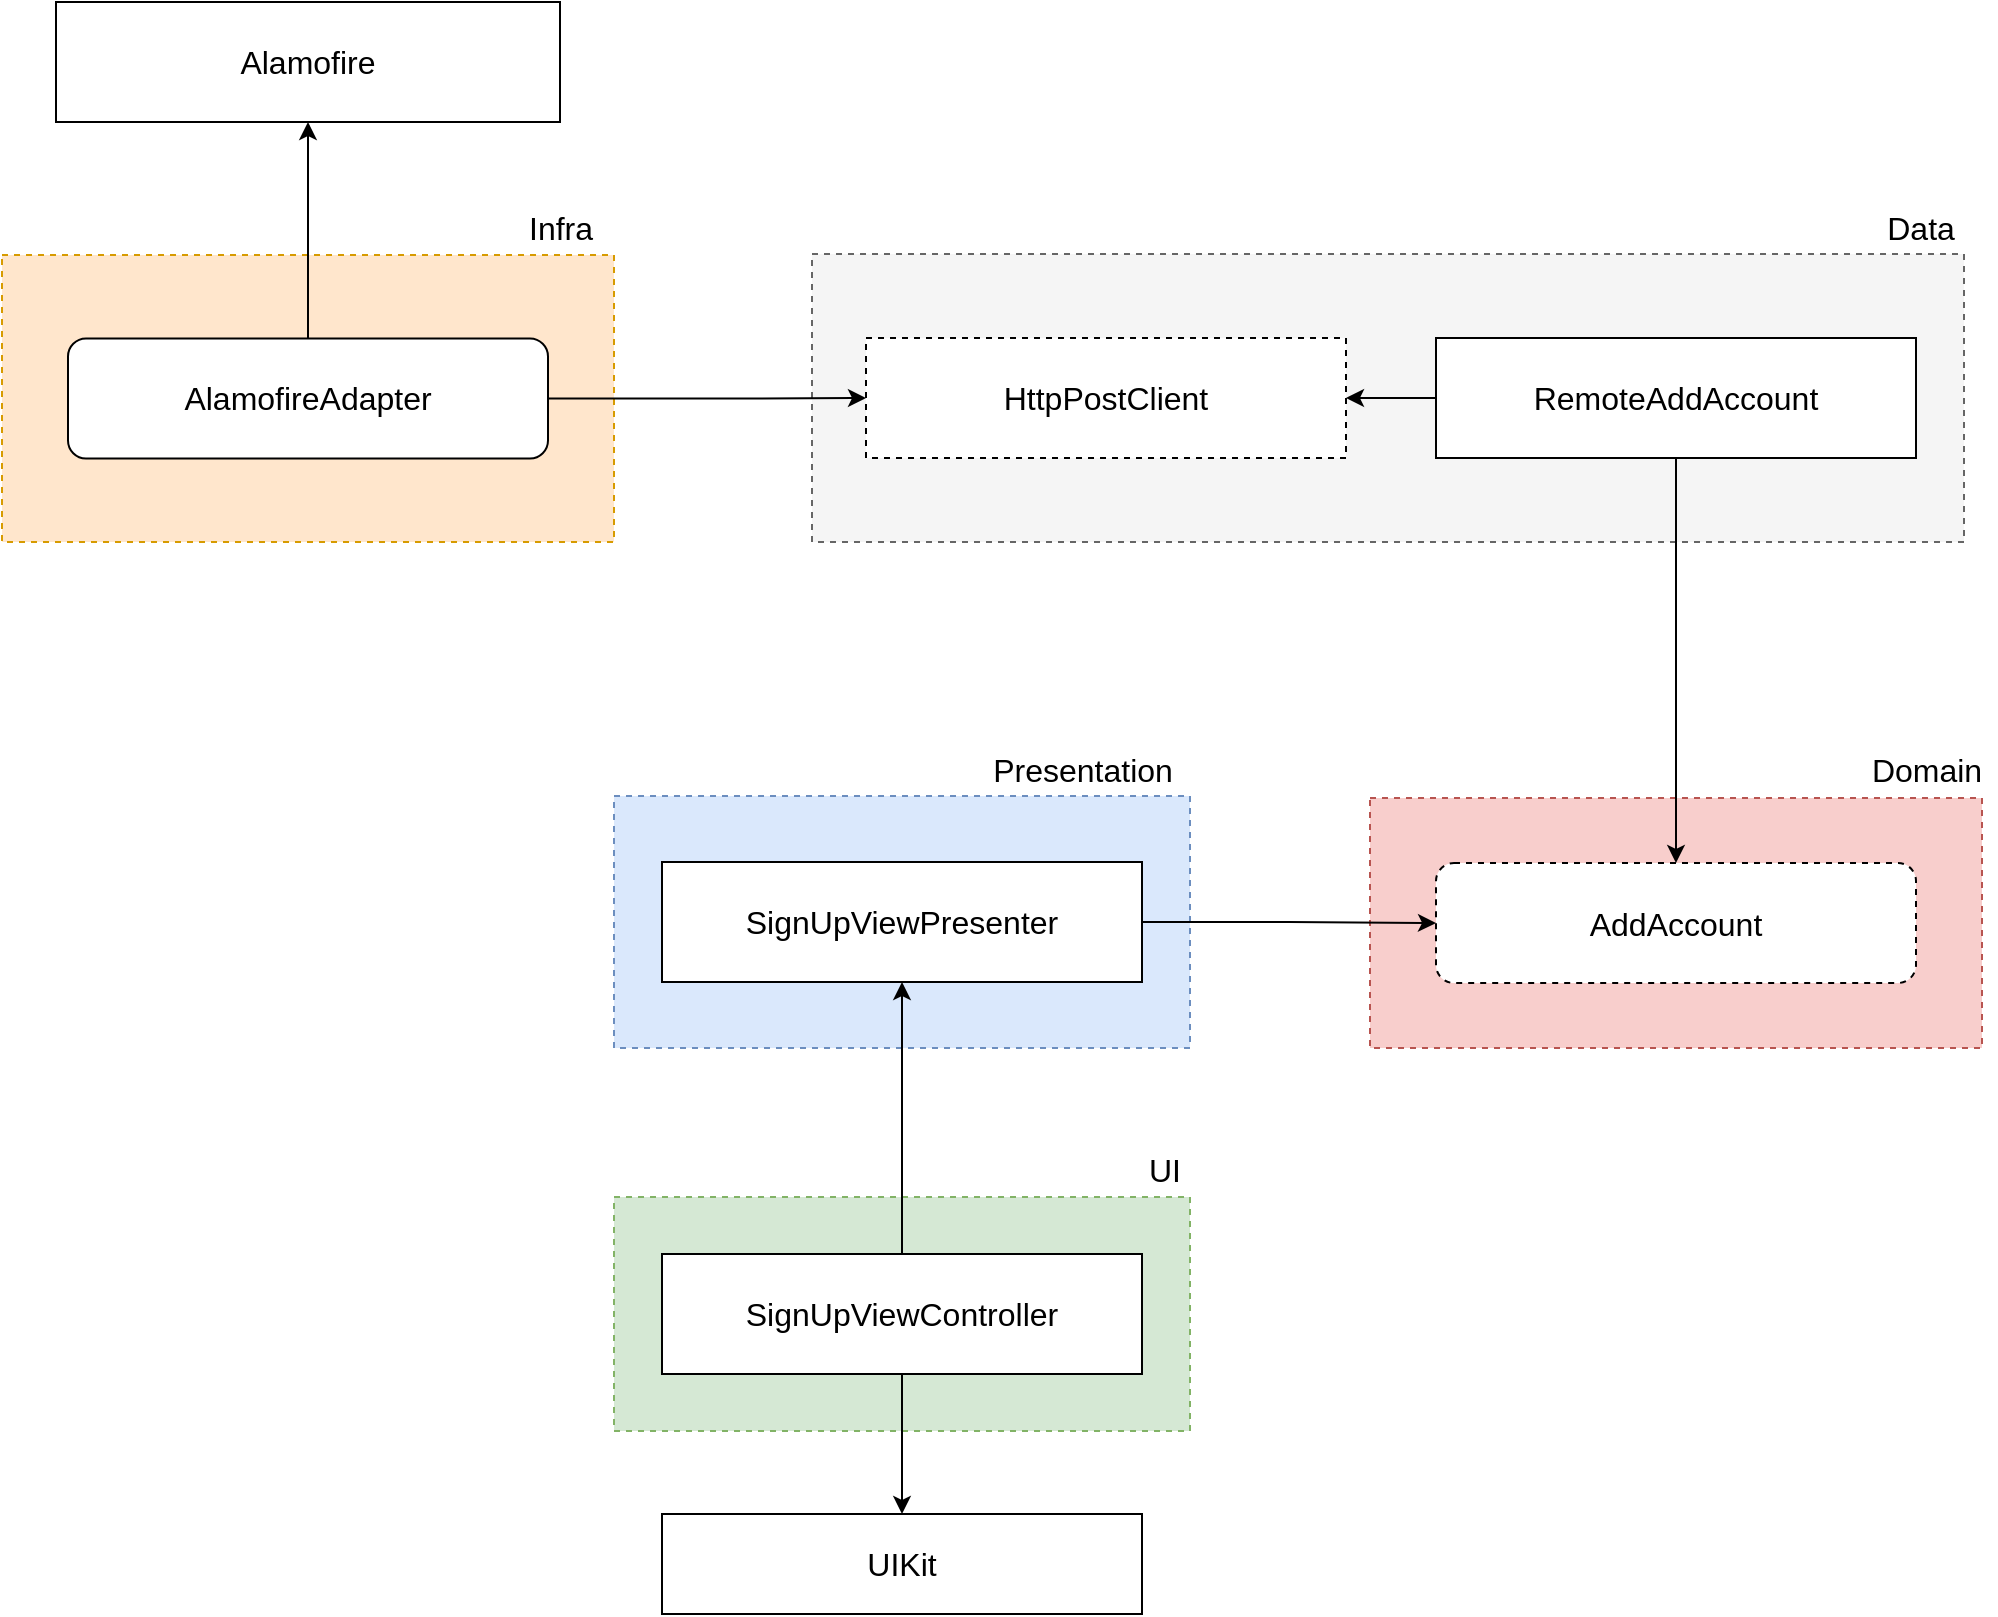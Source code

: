 <mxfile version="16.5.6" type="github"><diagram id="DuexdeMRNwiBPDxBwggv" name="Page-1"><mxGraphModel dx="2881" dy="2254" grid="1" gridSize="9" guides="1" tooltips="1" connect="1" arrows="1" fold="1" page="1" pageScale="1" pageWidth="850" pageHeight="1100" math="0" shadow="0"><root><mxCell id="0"/><mxCell id="1" parent="0"/><mxCell id="jtO9Oo8c5EUXa9vEcAii-12" value="" style="rounded=0;whiteSpace=wrap;html=1;dashed=1;fontSize=16;fillColor=#d5e8d4;strokeColor=#82b366;" vertex="1" parent="1"><mxGeometry x="72" y="327.5" width="288" height="117" as="geometry"/></mxCell><mxCell id="jtO9Oo8c5EUXa9vEcAii-10" value="" style="rounded=0;whiteSpace=wrap;html=1;dashed=1;fontSize=16;fillColor=#dae8fc;strokeColor=#6c8ebf;" vertex="1" parent="1"><mxGeometry x="72" y="127" width="288" height="126" as="geometry"/></mxCell><mxCell id="jtO9Oo8c5EUXa9vEcAii-8" value="" style="rounded=0;whiteSpace=wrap;html=1;dashed=1;fontSize=16;fillColor=#f8cecc;strokeColor=#b85450;" vertex="1" parent="1"><mxGeometry x="450" y="128" width="306" height="125" as="geometry"/></mxCell><mxCell id="jtO9Oo8c5EUXa9vEcAii-3" style="edgeStyle=orthogonalEdgeStyle;rounded=0;orthogonalLoop=1;jettySize=auto;html=1;fontSize=16;" edge="1" parent="1" source="jtO9Oo8c5EUXa9vEcAii-1" target="jtO9Oo8c5EUXa9vEcAii-2"><mxGeometry relative="1" as="geometry"/></mxCell><mxCell id="jtO9Oo8c5EUXa9vEcAii-15" style="edgeStyle=orthogonalEdgeStyle;rounded=0;orthogonalLoop=1;jettySize=auto;html=1;entryX=0.5;entryY=1;entryDx=0;entryDy=0;fontSize=16;" edge="1" parent="1" source="jtO9Oo8c5EUXa9vEcAii-1" target="jtO9Oo8c5EUXa9vEcAii-6"><mxGeometry relative="1" as="geometry"/></mxCell><mxCell id="jtO9Oo8c5EUXa9vEcAii-1" value="&lt;font style=&quot;font-size: 16px&quot;&gt;SignUpViewController&lt;/font&gt;" style="rounded=0;whiteSpace=wrap;html=1;" vertex="1" parent="1"><mxGeometry x="96" y="356" width="240" height="60" as="geometry"/></mxCell><mxCell id="jtO9Oo8c5EUXa9vEcAii-2" value="&lt;font style=&quot;font-size: 16px&quot;&gt;UIKit&lt;br&gt;&lt;/font&gt;" style="rounded=0;whiteSpace=wrap;html=1;" vertex="1" parent="1"><mxGeometry x="96" y="486" width="240" height="50" as="geometry"/></mxCell><mxCell id="jtO9Oo8c5EUXa9vEcAii-14" style="edgeStyle=orthogonalEdgeStyle;rounded=0;orthogonalLoop=1;jettySize=auto;html=1;exitX=1;exitY=0.5;exitDx=0;exitDy=0;entryX=0;entryY=0.5;entryDx=0;entryDy=0;fontSize=16;" edge="1" parent="1" source="jtO9Oo8c5EUXa9vEcAii-6" target="jtO9Oo8c5EUXa9vEcAii-7"><mxGeometry relative="1" as="geometry"/></mxCell><mxCell id="jtO9Oo8c5EUXa9vEcAii-6" value="&lt;font style=&quot;font-size: 16px&quot;&gt;SignUpViewPresenter&lt;br&gt;&lt;/font&gt;" style="rounded=0;whiteSpace=wrap;html=1;" vertex="1" parent="1"><mxGeometry x="96" y="160" width="240" height="60" as="geometry"/></mxCell><mxCell id="jtO9Oo8c5EUXa9vEcAii-7" value="&lt;font style=&quot;font-size: 16px&quot;&gt;AddAccount&lt;br&gt;&lt;/font&gt;" style="rounded=1;whiteSpace=wrap;html=1;dashed=1;" vertex="1" parent="1"><mxGeometry x="483" y="160.5" width="240" height="60" as="geometry"/></mxCell><mxCell id="jtO9Oo8c5EUXa9vEcAii-9" value="Domain" style="text;html=1;align=center;verticalAlign=middle;resizable=0;points=[];autosize=1;strokeColor=none;fillColor=none;fontSize=16;" vertex="1" parent="1"><mxGeometry x="693" y="103.5" width="70" height="20" as="geometry"/></mxCell><mxCell id="jtO9Oo8c5EUXa9vEcAii-11" value="Presentation" style="text;html=1;align=center;verticalAlign=middle;resizable=0;points=[];autosize=1;strokeColor=none;fillColor=none;fontSize=16;" vertex="1" parent="1"><mxGeometry x="252" y="100" width="108" height="27" as="geometry"/></mxCell><mxCell id="jtO9Oo8c5EUXa9vEcAii-13" value="UI" style="text;html=1;align=center;verticalAlign=middle;resizable=0;points=[];autosize=1;strokeColor=none;fillColor=none;fontSize=16;" vertex="1" parent="1"><mxGeometry x="333" y="300.5" width="27" height="27" as="geometry"/></mxCell><mxCell id="jtO9Oo8c5EUXa9vEcAii-16" value="" style="rounded=0;whiteSpace=wrap;html=1;dashed=1;fontSize=16;fillColor=#f5f5f5;strokeColor=#666666;fontColor=#333333;" vertex="1" parent="1"><mxGeometry x="171" y="-144" width="576" height="144" as="geometry"/></mxCell><mxCell id="jtO9Oo8c5EUXa9vEcAii-20" style="edgeStyle=orthogonalEdgeStyle;rounded=0;orthogonalLoop=1;jettySize=auto;html=1;exitX=0.5;exitY=1;exitDx=0;exitDy=0;entryX=0.5;entryY=0;entryDx=0;entryDy=0;fontSize=16;" edge="1" parent="1" source="jtO9Oo8c5EUXa9vEcAii-17" target="jtO9Oo8c5EUXa9vEcAii-7"><mxGeometry relative="1" as="geometry"/></mxCell><mxCell id="jtO9Oo8c5EUXa9vEcAii-22" style="edgeStyle=orthogonalEdgeStyle;rounded=0;orthogonalLoop=1;jettySize=auto;html=1;exitX=0;exitY=0.5;exitDx=0;exitDy=0;fontSize=16;" edge="1" parent="1" source="jtO9Oo8c5EUXa9vEcAii-17" target="jtO9Oo8c5EUXa9vEcAii-21"><mxGeometry relative="1" as="geometry"/></mxCell><mxCell id="jtO9Oo8c5EUXa9vEcAii-17" value="&lt;font style=&quot;font-size: 16px&quot;&gt;RemoteAddAccount&lt;br&gt;&lt;/font&gt;" style="rounded=0;whiteSpace=wrap;html=1;" vertex="1" parent="1"><mxGeometry x="483" y="-102" width="240" height="60" as="geometry"/></mxCell><mxCell id="jtO9Oo8c5EUXa9vEcAii-18" value="Data" style="text;html=1;align=center;verticalAlign=middle;resizable=0;points=[];autosize=1;strokeColor=none;fillColor=none;fontSize=16;" vertex="1" parent="1"><mxGeometry x="702" y="-171" width="45" height="27" as="geometry"/></mxCell><mxCell id="jtO9Oo8c5EUXa9vEcAii-21" value="&lt;font style=&quot;font-size: 16px&quot;&gt;HttpPostClient&lt;br&gt;&lt;/font&gt;" style="rounded=0;whiteSpace=wrap;html=1;dashed=1;" vertex="1" parent="1"><mxGeometry x="198" y="-102" width="240" height="60" as="geometry"/></mxCell><mxCell id="jtO9Oo8c5EUXa9vEcAii-23" value="" style="rounded=0;whiteSpace=wrap;html=1;dashed=1;fontSize=16;fillColor=#ffe6cc;strokeColor=#d79b00;" vertex="1" parent="1"><mxGeometry x="-234" y="-143.5" width="306" height="143.5" as="geometry"/></mxCell><mxCell id="jtO9Oo8c5EUXa9vEcAii-28" style="edgeStyle=orthogonalEdgeStyle;rounded=0;orthogonalLoop=1;jettySize=auto;html=1;exitX=0.5;exitY=0;exitDx=0;exitDy=0;entryX=0.5;entryY=1;entryDx=0;entryDy=0;fontSize=16;" edge="1" parent="1" source="jtO9Oo8c5EUXa9vEcAii-24" target="jtO9Oo8c5EUXa9vEcAii-27"><mxGeometry relative="1" as="geometry"/></mxCell><mxCell id="jtO9Oo8c5EUXa9vEcAii-29" style="edgeStyle=orthogonalEdgeStyle;rounded=0;orthogonalLoop=1;jettySize=auto;html=1;exitX=1;exitY=0.5;exitDx=0;exitDy=0;fontSize=16;" edge="1" parent="1" source="jtO9Oo8c5EUXa9vEcAii-24" target="jtO9Oo8c5EUXa9vEcAii-21"><mxGeometry relative="1" as="geometry"/></mxCell><mxCell id="jtO9Oo8c5EUXa9vEcAii-24" value="&lt;font style=&quot;font-size: 16px&quot;&gt;AlamofireAdapter&lt;br&gt;&lt;/font&gt;" style="rounded=1;whiteSpace=wrap;html=1;" vertex="1" parent="1"><mxGeometry x="-201" y="-101.75" width="240" height="60" as="geometry"/></mxCell><mxCell id="jtO9Oo8c5EUXa9vEcAii-25" value="Infra" style="text;html=1;align=center;verticalAlign=middle;resizable=0;points=[];autosize=1;strokeColor=none;fillColor=none;fontSize=16;" vertex="1" parent="1"><mxGeometry x="22" y="-171" width="45" height="27" as="geometry"/></mxCell><mxCell id="jtO9Oo8c5EUXa9vEcAii-27" value="Alamofire" style="rounded=0;whiteSpace=wrap;html=1;fontSize=16;" vertex="1" parent="1"><mxGeometry x="-207" y="-270" width="252" height="60" as="geometry"/></mxCell></root></mxGraphModel></diagram></mxfile>